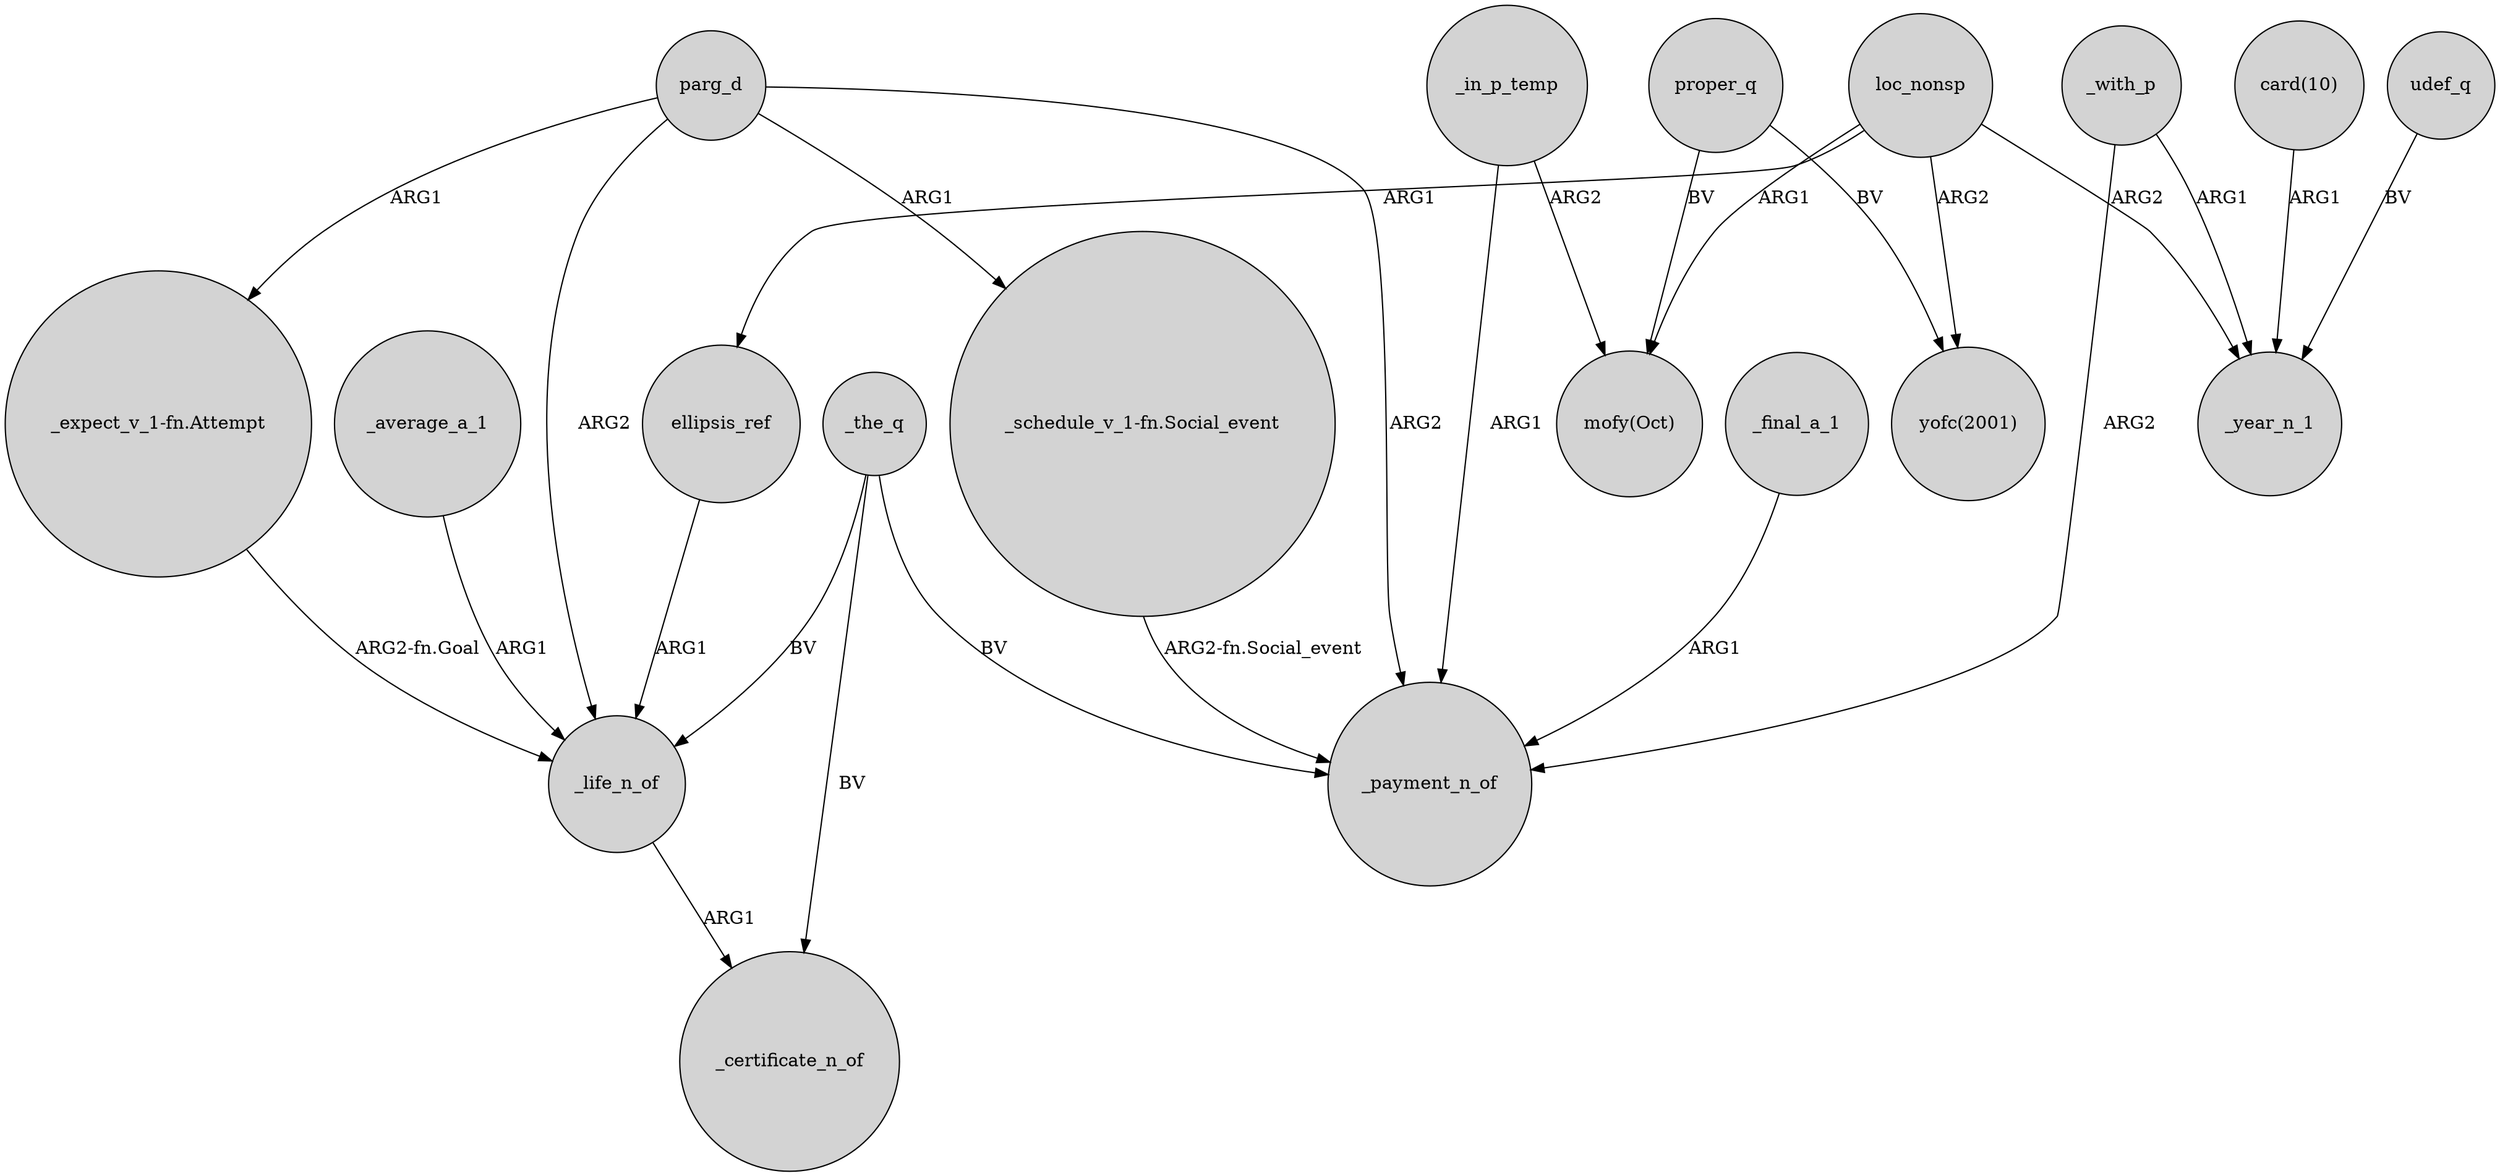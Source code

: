 digraph {
	node [shape=circle style=filled]
	_the_q -> _life_n_of [label=BV]
	parg_d -> _payment_n_of [label=ARG2]
	_in_p_temp -> "mofy(Oct)" [label=ARG2]
	_the_q -> _certificate_n_of [label=BV]
	_final_a_1 -> _payment_n_of [label=ARG1]
	_with_p -> _payment_n_of [label=ARG2]
	proper_q -> "yofc(2001)" [label=BV]
	loc_nonsp -> "mofy(Oct)" [label=ARG1]
	ellipsis_ref -> _life_n_of [label=ARG1]
	loc_nonsp -> ellipsis_ref [label=ARG1]
	loc_nonsp -> _year_n_1 [label=ARG2]
	_average_a_1 -> _life_n_of [label=ARG1]
	"_schedule_v_1-fn.Social_event" -> _payment_n_of [label="ARG2-fn.Social_event"]
	parg_d -> "_schedule_v_1-fn.Social_event" [label=ARG1]
	_in_p_temp -> _payment_n_of [label=ARG1]
	"card(10)" -> _year_n_1 [label=ARG1]
	proper_q -> "mofy(Oct)" [label=BV]
	udef_q -> _year_n_1 [label=BV]
	loc_nonsp -> "yofc(2001)" [label=ARG2]
	_with_p -> _year_n_1 [label=ARG1]
	"_expect_v_1-fn.Attempt" -> _life_n_of [label="ARG2-fn.Goal"]
	_life_n_of -> _certificate_n_of [label=ARG1]
	parg_d -> _life_n_of [label=ARG2]
	parg_d -> "_expect_v_1-fn.Attempt" [label=ARG1]
	_the_q -> _payment_n_of [label=BV]
}
